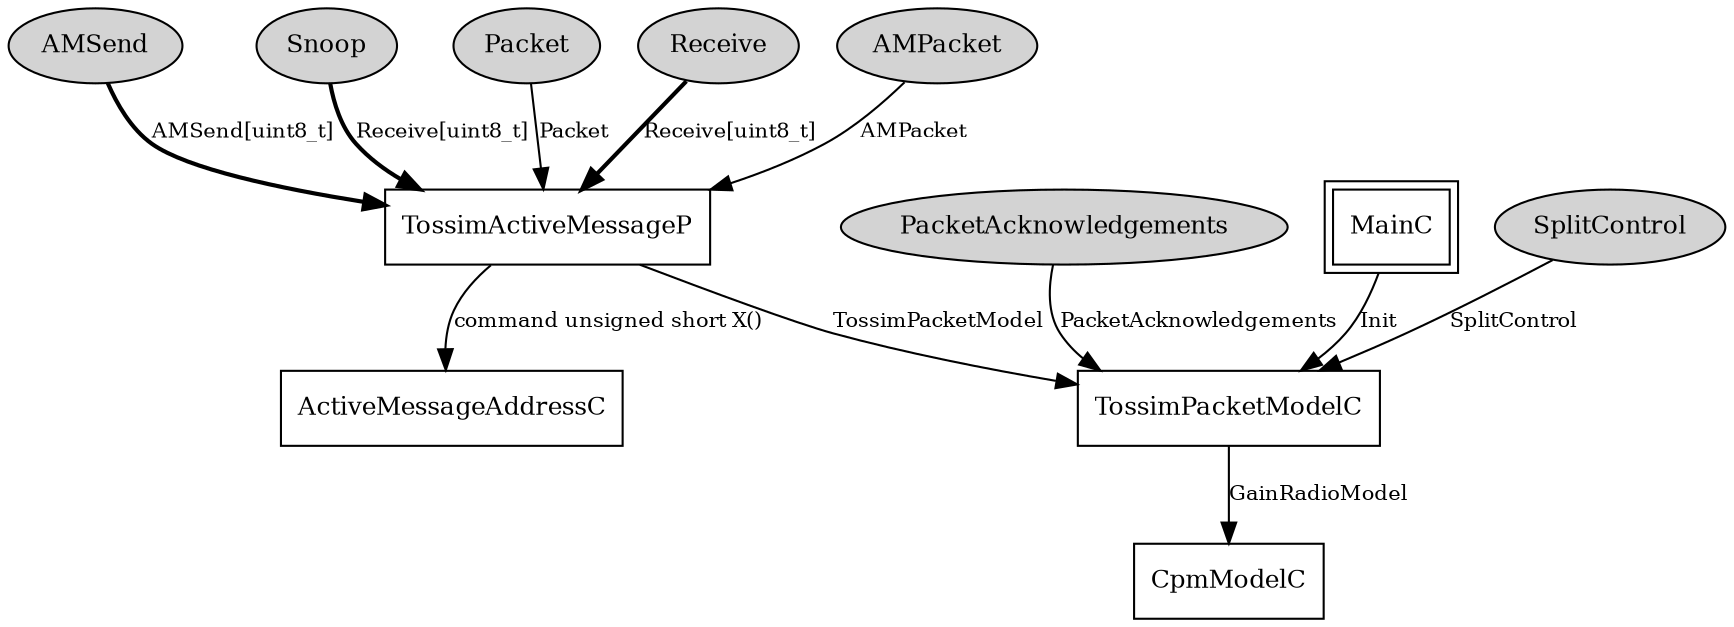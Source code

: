 digraph "tos.lib.tossim.ActiveMessageC" {
  n0x7e002de8 [shape=ellipse, style=filled, label="SplitControl", fontsize=12];
  "TossimPacketModelC" [fontsize=12, shape=box, URL="tos.lib.tossim.TossimPacketModelC.html"];
  n0x7dffe688 [shape=ellipse, style=filled, label="AMSend", fontsize=12];
  "TossimActiveMessageP" [fontsize=12, shape=box, URL="tos.lib.tossim.TossimActiveMessageP.html"];
  n0x7dffd7a8 [shape=ellipse, style=filled, label="Snoop", fontsize=12];
  "TossimActiveMessageP" [fontsize=12, shape=box, URL="tos.lib.tossim.TossimActiveMessageP.html"];
  n0x7dffdc88 [shape=ellipse, style=filled, label="Packet", fontsize=12];
  "TossimActiveMessageP" [fontsize=12, shape=box, URL="tos.lib.tossim.TossimActiveMessageP.html"];
  n0x7dffd010 [shape=ellipse, style=filled, label="Receive", fontsize=12];
  "TossimActiveMessageP" [fontsize=12, shape=box, URL="tos.lib.tossim.TossimActiveMessageP.html"];
  n0x7dff5198 [shape=ellipse, style=filled, label="PacketAcknowledgements", fontsize=12];
  "TossimPacketModelC" [fontsize=12, shape=box, URL="tos.lib.tossim.TossimPacketModelC.html"];
  n0x7dffc400 [shape=ellipse, style=filled, label="AMPacket", fontsize=12];
  "TossimActiveMessageP" [fontsize=12, shape=box, URL="tos.lib.tossim.TossimActiveMessageP.html"];
  "MainC" [fontsize=12, shape=box,peripheries=2, URL="tos.lib.tossim.MainC.html"];
  "TossimPacketModelC" [fontsize=12, shape=box, URL="tos.lib.tossim.TossimPacketModelC.html"];
  "TossimActiveMessageP" [fontsize=12, shape=box, URL="tos.lib.tossim.TossimActiveMessageP.html"];
  "TossimPacketModelC" [fontsize=12, shape=box, URL="tos.lib.tossim.TossimPacketModelC.html"];
  "TossimActiveMessageP" [fontsize=12, shape=box, URL="tos.lib.tossim.TossimActiveMessageP.html"];
  "ActiveMessageAddressC" [fontsize=12, shape=box, URL="tos.lib.tossim.ActiveMessageAddressC.html"];
  "TossimPacketModelC" [fontsize=12, shape=box, URL="tos.lib.tossim.TossimPacketModelC.html"];
  "CpmModelC" [fontsize=12, shape=box, URL="tos.lib.tossim.CpmModelC.html"];
  "n0x7e002de8" -> "TossimPacketModelC" [label="SplitControl", URL="../ihtml/tos.interfaces.SplitControl.html", fontsize=10];
  "n0x7dffe688" -> "TossimActiveMessageP" [label="AMSend[uint8_t]", style=bold, URL="../ihtml/tos.interfaces.AMSend.html", fontsize=10];
  "n0x7dffd7a8" -> "TossimActiveMessageP" [label="Receive[uint8_t]", style=bold, URL="../ihtml/tos.interfaces.Receive.html", fontsize=10];
  "n0x7dffdc88" -> "TossimActiveMessageP" [label="Packet", URL="../ihtml/tos.interfaces.Packet.html", fontsize=10];
  "n0x7dffd010" -> "TossimActiveMessageP" [label="Receive[uint8_t]", style=bold, URL="../ihtml/tos.interfaces.Receive.html", fontsize=10];
  "n0x7dff5198" -> "TossimPacketModelC" [label="PacketAcknowledgements", URL="../ihtml/tos.interfaces.PacketAcknowledgements.html", fontsize=10];
  "n0x7dffc400" -> "TossimActiveMessageP" [label="AMPacket", URL="../ihtml/tos.interfaces.AMPacket.html", fontsize=10];
  "MainC" -> "TossimPacketModelC" [label="Init", URL="../ihtml/tos.interfaces.Init.html", fontsize=10];
  "TossimActiveMessageP" -> "TossimPacketModelC" [label="TossimPacketModel", URL="../ihtml/tos.lib.tossim.TossimPacketModel.html", fontsize=10];
  "TossimActiveMessageP" -> "ActiveMessageAddressC" [label="command unsigned short X()", fontsize=10];
  "TossimPacketModelC" -> "CpmModelC" [label="GainRadioModel", URL="../ihtml/tos.lib.tossim.GainRadioModel.html", fontsize=10];
}
